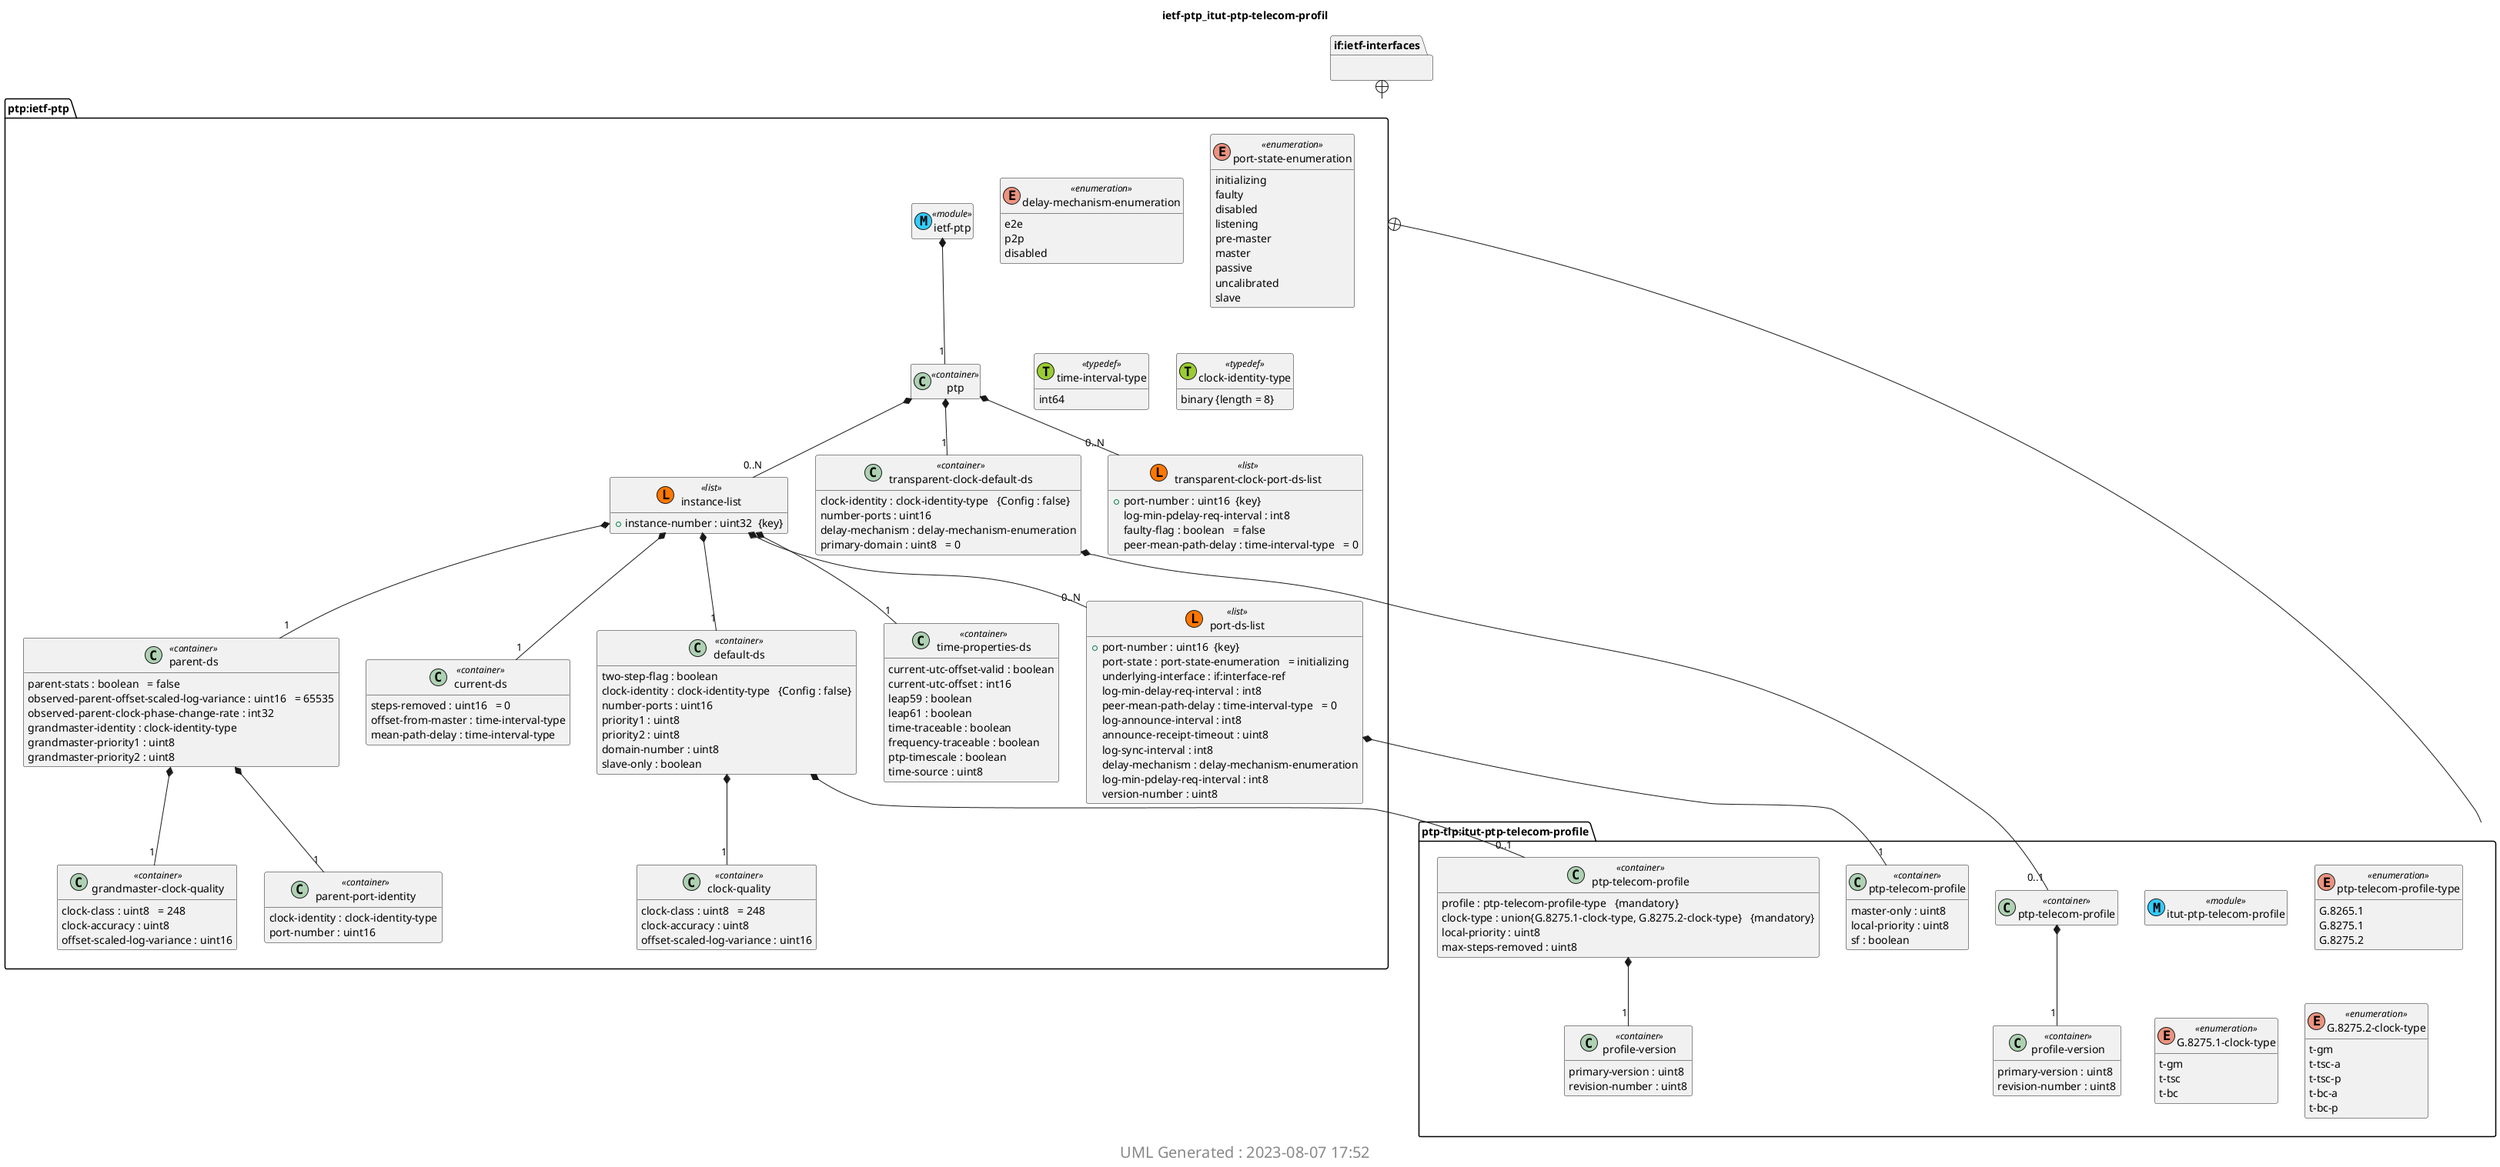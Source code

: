 'Download plantuml from http://plantuml.sourceforge.net/ 
'Generate png with java -jar plantuml.jar <file> 
'Output in img/<module>.png 
'If Java spits out memory error increase heap size with java -Xmx1024m  -jar plantuml.jar <file> 
@startuml img/ietf-ptp_itut-ptp-telecom-profil.png 
hide empty fields 
hide empty methods 
hide <<case>> circle
hide <<augment>> circle
hide <<choice>> circle
hide <<leafref>> stereotype
hide <<leafref>> circle
page 1x1 
Title ietf-ptp_itut-ptp-telecom-profil 
package "if:ietf-interfaces" as if_ietf_interfaces { 
} 
package "ptp:ietf-ptp" as ptp_ietf_ptp { 
} 
package "ptp:ietf-ptp" as ptp_ietf_ptp { 
class "ietf-ptp" as ietf_ptp << (M, #33CCFF) module>> 
enum "delay-mechanism-enumeration" as ptp_delay_mechanism_enumeration_typedef <<enumeration>> {
e2e
p2p
disabled
}
enum "port-state-enumeration" as ptp_port_state_enumeration_typedef <<enumeration>> {
initializing
faulty
disabled
listening
pre-master
master
passive
uncalibrated
slave
}
class "time-interval-type" as ptp_time_interval_type_typedef << (T, YellowGreen) typedef>>
ptp_time_interval_type_typedef : int64
class "clock-identity-type" as ptp_clock_identity_type_typedef << (T, YellowGreen) typedef>>
ptp_clock_identity_type_typedef : binary {length = 8}
class "ptp" as  ietf_ptp_I_ptp <<container>> 
ietf_ptp *-- "1" ietf_ptp_I_ptp 
class "instance-list" as ietf_ptp_I_ptp_I_instance_list << (L, #FF7700) list>> 
ietf_ptp_I_ptp *-- "0..N" ietf_ptp_I_ptp_I_instance_list 
ietf_ptp_I_ptp_I_instance_list : +instance-number : uint32  {key} 
class "default-ds" as  ietf_ptp_I_ptp_I_instance_list_I_default_ds <<container>> 
ietf_ptp_I_ptp_I_instance_list *-- "1" ietf_ptp_I_ptp_I_instance_list_I_default_ds 
ietf_ptp_I_ptp_I_instance_list_I_default_ds : two-step-flag : boolean  
ietf_ptp_I_ptp_I_instance_list_I_default_ds : clock-identity : clock-identity-type   {Config : false}
ietf_ptp_I_ptp_I_instance_list_I_default_ds : number-ports : uint16  
class "clock-quality" as  ietf_ptp_I_ptp_I_instance_list_I_default_ds_I_clock_quality <<container>> 
ietf_ptp_I_ptp_I_instance_list_I_default_ds *-- "1" ietf_ptp_I_ptp_I_instance_list_I_default_ds_I_clock_quality 
ietf_ptp_I_ptp_I_instance_list_I_default_ds_I_clock_quality : clock-class : uint8   = 248 
ietf_ptp_I_ptp_I_instance_list_I_default_ds_I_clock_quality : clock-accuracy : uint8  
ietf_ptp_I_ptp_I_instance_list_I_default_ds_I_clock_quality : offset-scaled-log-variance : uint16  
ietf_ptp_I_ptp_I_instance_list_I_default_ds : priority1 : uint8  
ietf_ptp_I_ptp_I_instance_list_I_default_ds : priority2 : uint8  
ietf_ptp_I_ptp_I_instance_list_I_default_ds : domain-number : uint8  
ietf_ptp_I_ptp_I_instance_list_I_default_ds : slave-only : boolean  
class "current-ds" as  ietf_ptp_I_ptp_I_instance_list_I_current_ds <<container>> 
ietf_ptp_I_ptp_I_instance_list *-- "1" ietf_ptp_I_ptp_I_instance_list_I_current_ds 
ietf_ptp_I_ptp_I_instance_list_I_current_ds : steps-removed : uint16   = 0 
ietf_ptp_I_ptp_I_instance_list_I_current_ds : offset-from-master : time-interval-type  
ietf_ptp_I_ptp_I_instance_list_I_current_ds : mean-path-delay : time-interval-type  
class "parent-ds" as  ietf_ptp_I_ptp_I_instance_list_I_parent_ds <<container>> 
ietf_ptp_I_ptp_I_instance_list *-- "1" ietf_ptp_I_ptp_I_instance_list_I_parent_ds 
class "parent-port-identity" as  ietf_ptp_I_ptp_I_instance_list_I_parent_ds_I_parent_port_identity <<container>> 
ietf_ptp_I_ptp_I_instance_list_I_parent_ds *-- "1" ietf_ptp_I_ptp_I_instance_list_I_parent_ds_I_parent_port_identity 
ietf_ptp_I_ptp_I_instance_list_I_parent_ds_I_parent_port_identity : clock-identity : clock-identity-type  
ietf_ptp_I_ptp_I_instance_list_I_parent_ds_I_parent_port_identity : port-number : uint16  
ietf_ptp_I_ptp_I_instance_list_I_parent_ds : parent-stats : boolean   = false 
ietf_ptp_I_ptp_I_instance_list_I_parent_ds : observed-parent-offset-scaled-log-variance : uint16   = 65535 
ietf_ptp_I_ptp_I_instance_list_I_parent_ds : observed-parent-clock-phase-change-rate : int32  
ietf_ptp_I_ptp_I_instance_list_I_parent_ds : grandmaster-identity : clock-identity-type  
class "grandmaster-clock-quality" as  ietf_ptp_I_ptp_I_instance_list_I_parent_ds_I_grandmaster_clock_quality <<container>> 
ietf_ptp_I_ptp_I_instance_list_I_parent_ds *-- "1" ietf_ptp_I_ptp_I_instance_list_I_parent_ds_I_grandmaster_clock_quality 
ietf_ptp_I_ptp_I_instance_list_I_parent_ds_I_grandmaster_clock_quality : clock-class : uint8   = 248 
ietf_ptp_I_ptp_I_instance_list_I_parent_ds_I_grandmaster_clock_quality : clock-accuracy : uint8  
ietf_ptp_I_ptp_I_instance_list_I_parent_ds_I_grandmaster_clock_quality : offset-scaled-log-variance : uint16  
ietf_ptp_I_ptp_I_instance_list_I_parent_ds : grandmaster-priority1 : uint8  
ietf_ptp_I_ptp_I_instance_list_I_parent_ds : grandmaster-priority2 : uint8  
class "time-properties-ds" as  ietf_ptp_I_ptp_I_instance_list_I_time_properties_ds <<container>> 
ietf_ptp_I_ptp_I_instance_list *-- "1" ietf_ptp_I_ptp_I_instance_list_I_time_properties_ds 
ietf_ptp_I_ptp_I_instance_list_I_time_properties_ds : current-utc-offset-valid : boolean  
ietf_ptp_I_ptp_I_instance_list_I_time_properties_ds : current-utc-offset : int16  
ietf_ptp_I_ptp_I_instance_list_I_time_properties_ds : leap59 : boolean  
ietf_ptp_I_ptp_I_instance_list_I_time_properties_ds : leap61 : boolean  
ietf_ptp_I_ptp_I_instance_list_I_time_properties_ds : time-traceable : boolean  
ietf_ptp_I_ptp_I_instance_list_I_time_properties_ds : frequency-traceable : boolean  
ietf_ptp_I_ptp_I_instance_list_I_time_properties_ds : ptp-timescale : boolean  
ietf_ptp_I_ptp_I_instance_list_I_time_properties_ds : time-source : uint8  
class "port-ds-list" as ietf_ptp_I_ptp_I_instance_list_I_port_ds_list << (L, #FF7700) list>> 
ietf_ptp_I_ptp_I_instance_list *-- "0..N" ietf_ptp_I_ptp_I_instance_list_I_port_ds_list 
ietf_ptp_I_ptp_I_instance_list_I_port_ds_list : +port-number : uint16  {key} 
ietf_ptp_I_ptp_I_instance_list_I_port_ds_list : port-state : port-state-enumeration   = initializing 
ietf_ptp_I_ptp_I_instance_list_I_port_ds_list : underlying-interface : if:interface-ref  
ietf_ptp_I_ptp_I_instance_list_I_port_ds_list : log-min-delay-req-interval : int8  
ietf_ptp_I_ptp_I_instance_list_I_port_ds_list : peer-mean-path-delay : time-interval-type   = 0 
ietf_ptp_I_ptp_I_instance_list_I_port_ds_list : log-announce-interval : int8  
ietf_ptp_I_ptp_I_instance_list_I_port_ds_list : announce-receipt-timeout : uint8  
ietf_ptp_I_ptp_I_instance_list_I_port_ds_list : log-sync-interval : int8  
ietf_ptp_I_ptp_I_instance_list_I_port_ds_list : delay-mechanism : delay-mechanism-enumeration  
ietf_ptp_I_ptp_I_instance_list_I_port_ds_list : log-min-pdelay-req-interval : int8  
ietf_ptp_I_ptp_I_instance_list_I_port_ds_list : version-number : uint8  
class "transparent-clock-default-ds" as  ietf_ptp_I_ptp_I_transparent_clock_default_ds <<container>> 
ietf_ptp_I_ptp *-- "1" ietf_ptp_I_ptp_I_transparent_clock_default_ds 
ietf_ptp_I_ptp_I_transparent_clock_default_ds : clock-identity : clock-identity-type   {Config : false}
ietf_ptp_I_ptp_I_transparent_clock_default_ds : number-ports : uint16  
ietf_ptp_I_ptp_I_transparent_clock_default_ds : delay-mechanism : delay-mechanism-enumeration  
ietf_ptp_I_ptp_I_transparent_clock_default_ds : primary-domain : uint8   = 0 
class "transparent-clock-port-ds-list" as ietf_ptp_I_ptp_I_transparent_clock_port_ds_list << (L, #FF7700) list>> 
ietf_ptp_I_ptp *-- "0..N" ietf_ptp_I_ptp_I_transparent_clock_port_ds_list 
ietf_ptp_I_ptp_I_transparent_clock_port_ds_list : +port-number : uint16  {key} 
ietf_ptp_I_ptp_I_transparent_clock_port_ds_list : log-min-pdelay-req-interval : int8  
ietf_ptp_I_ptp_I_transparent_clock_port_ds_list : faulty-flag : boolean   = false 
ietf_ptp_I_ptp_I_transparent_clock_port_ds_list : peer-mean-path-delay : time-interval-type   = 0 
} 

if_ietf_interfaces +-- ptp_ietf_ptp
package "ptp:ietf-ptp" as ptp_ietf_ptp { 
} 
package "ptp-tlp:itut-ptp-telecom-profile" as ptp_tlp_itut_ptp_telecom_profile { 
} 
package "ptp-tlp:itut-ptp-telecom-profile" as ptp_tlp_itut_ptp_telecom_profile { 
class "itut-ptp-telecom-profile" as itut_ptp_telecom_profile << (M, #33CCFF) module>> 
enum "ptp-telecom-profile-type" as ptp_tlp_ptp_telecom_profile_type_typedef <<enumeration>> {
G.8265.1
G.8275.1
G.8275.2
}
enum "G.8275.1-clock-type" as ptp_tlp_G__8275__1_clock_type_typedef <<enumeration>> {
t-gm
t-tsc
t-bc
}
enum "G.8275.2-clock-type" as ptp_tlp_G__8275__2_clock_type_typedef <<enumeration>> {
t-gm
t-tsc-a
t-tsc-p
t-bc-a
t-bc-p
}
class "ptp-telecom-profile" as  ietf_ptp_I_ptp_I_instance_list_I_default_ds_I_ptp_telecom_profile <<container>> 
ietf_ptp_I_ptp_I_instance_list_I_default_ds *-- "0..1" ietf_ptp_I_ptp_I_instance_list_I_default_ds_I_ptp_telecom_profile 
ietf_ptp_I_ptp_I_instance_list_I_default_ds_I_ptp_telecom_profile : profile : ptp-telecom-profile-type   {mandatory}
class "profile-version" as  ietf_ptp_I_ptp_I_instance_list_I_default_ds_I_ptp_telecom_profile_I_profile_version <<container>> 
ietf_ptp_I_ptp_I_instance_list_I_default_ds_I_ptp_telecom_profile *-- "1" ietf_ptp_I_ptp_I_instance_list_I_default_ds_I_ptp_telecom_profile_I_profile_version 
ietf_ptp_I_ptp_I_instance_list_I_default_ds_I_ptp_telecom_profile_I_profile_version : primary-version : uint8  
ietf_ptp_I_ptp_I_instance_list_I_default_ds_I_ptp_telecom_profile_I_profile_version : revision-number : uint8  
ietf_ptp_I_ptp_I_instance_list_I_default_ds_I_ptp_telecom_profile : clock-type : union{G.8275.1-clock-type, G.8275.2-clock-type}   {mandatory}
ietf_ptp_I_ptp_I_instance_list_I_default_ds_I_ptp_telecom_profile : local-priority : uint8  
ietf_ptp_I_ptp_I_instance_list_I_default_ds_I_ptp_telecom_profile : max-steps-removed : uint8  
class "ptp-telecom-profile" as  ietf_ptp_I_ptp_I_instance_list_I_port_ds_list_I_ptp_telecom_profile <<container>> 
ietf_ptp_I_ptp_I_instance_list_I_port_ds_list *-- "1" ietf_ptp_I_ptp_I_instance_list_I_port_ds_list_I_ptp_telecom_profile 
ietf_ptp_I_ptp_I_instance_list_I_port_ds_list_I_ptp_telecom_profile : master-only : uint8  
ietf_ptp_I_ptp_I_instance_list_I_port_ds_list_I_ptp_telecom_profile : local-priority : uint8  
ietf_ptp_I_ptp_I_instance_list_I_port_ds_list_I_ptp_telecom_profile : sf : boolean  
class "ptp-telecom-profile" as  ietf_ptp_I_ptp_I_transparent_clock_default_ds_I_ptp_telecom_profile <<container>> 
ietf_ptp_I_ptp_I_transparent_clock_default_ds *-- "0..1" ietf_ptp_I_ptp_I_transparent_clock_default_ds_I_ptp_telecom_profile 
class "profile-version" as  ietf_ptp_I_ptp_I_transparent_clock_default_ds_I_ptp_telecom_profile_I_profile_version <<container>> 
ietf_ptp_I_ptp_I_transparent_clock_default_ds_I_ptp_telecom_profile *-- "1" ietf_ptp_I_ptp_I_transparent_clock_default_ds_I_ptp_telecom_profile_I_profile_version 
ietf_ptp_I_ptp_I_transparent_clock_default_ds_I_ptp_telecom_profile_I_profile_version : primary-version : uint8  
ietf_ptp_I_ptp_I_transparent_clock_default_ds_I_ptp_telecom_profile_I_profile_version : revision-number : uint8  
} 

ptp_ietf_ptp +-- ptp_tlp_itut_ptp_telecom_profile
center footer
 <size:20> UML Generated : 2023-08-07 17:52 </size>
 endfooter 
@enduml 
